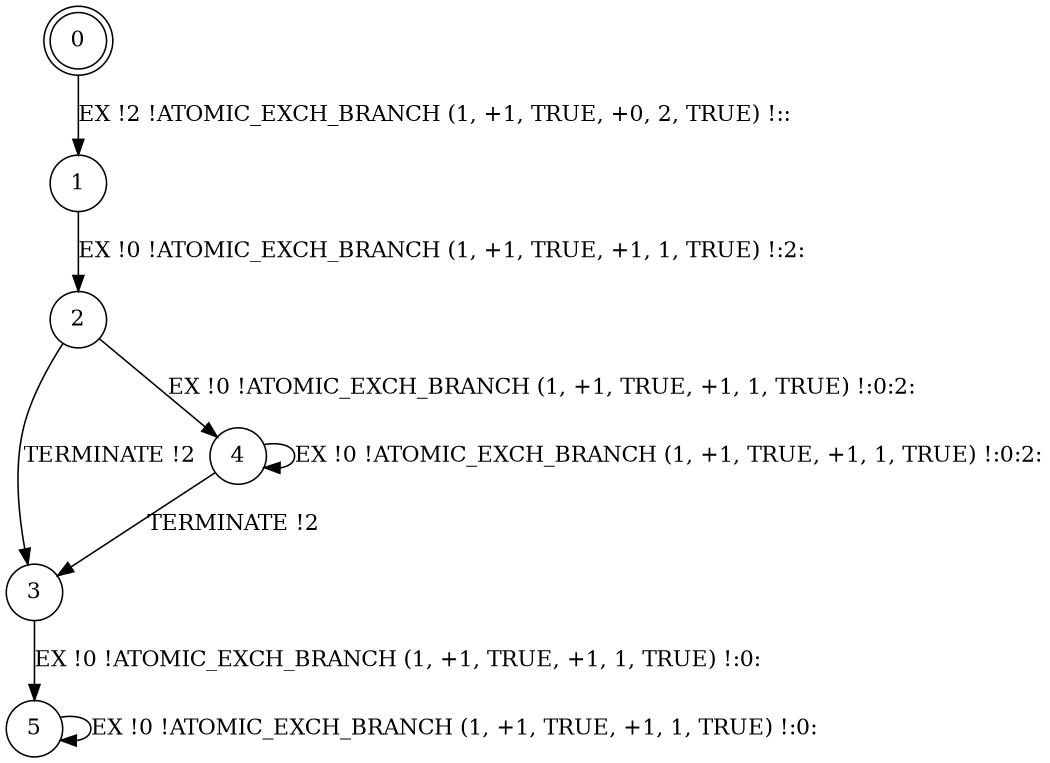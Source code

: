 digraph BCG {
size = "7, 10.5";
center = TRUE;
node [shape = circle];
0 [peripheries = 2];
0 -> 1 [label = "EX !2 !ATOMIC_EXCH_BRANCH (1, +1, TRUE, +0, 2, TRUE) !::"];
1 -> 2 [label = "EX !0 !ATOMIC_EXCH_BRANCH (1, +1, TRUE, +1, 1, TRUE) !:2:"];
2 -> 3 [label = "TERMINATE !2"];
2 -> 4 [label = "EX !0 !ATOMIC_EXCH_BRANCH (1, +1, TRUE, +1, 1, TRUE) !:0:2:"];
3 -> 5 [label = "EX !0 !ATOMIC_EXCH_BRANCH (1, +1, TRUE, +1, 1, TRUE) !:0:"];
4 -> 3 [label = "TERMINATE !2"];
4 -> 4 [label = "EX !0 !ATOMIC_EXCH_BRANCH (1, +1, TRUE, +1, 1, TRUE) !:0:2:"];
5 -> 5 [label = "EX !0 !ATOMIC_EXCH_BRANCH (1, +1, TRUE, +1, 1, TRUE) !:0:"];
}
